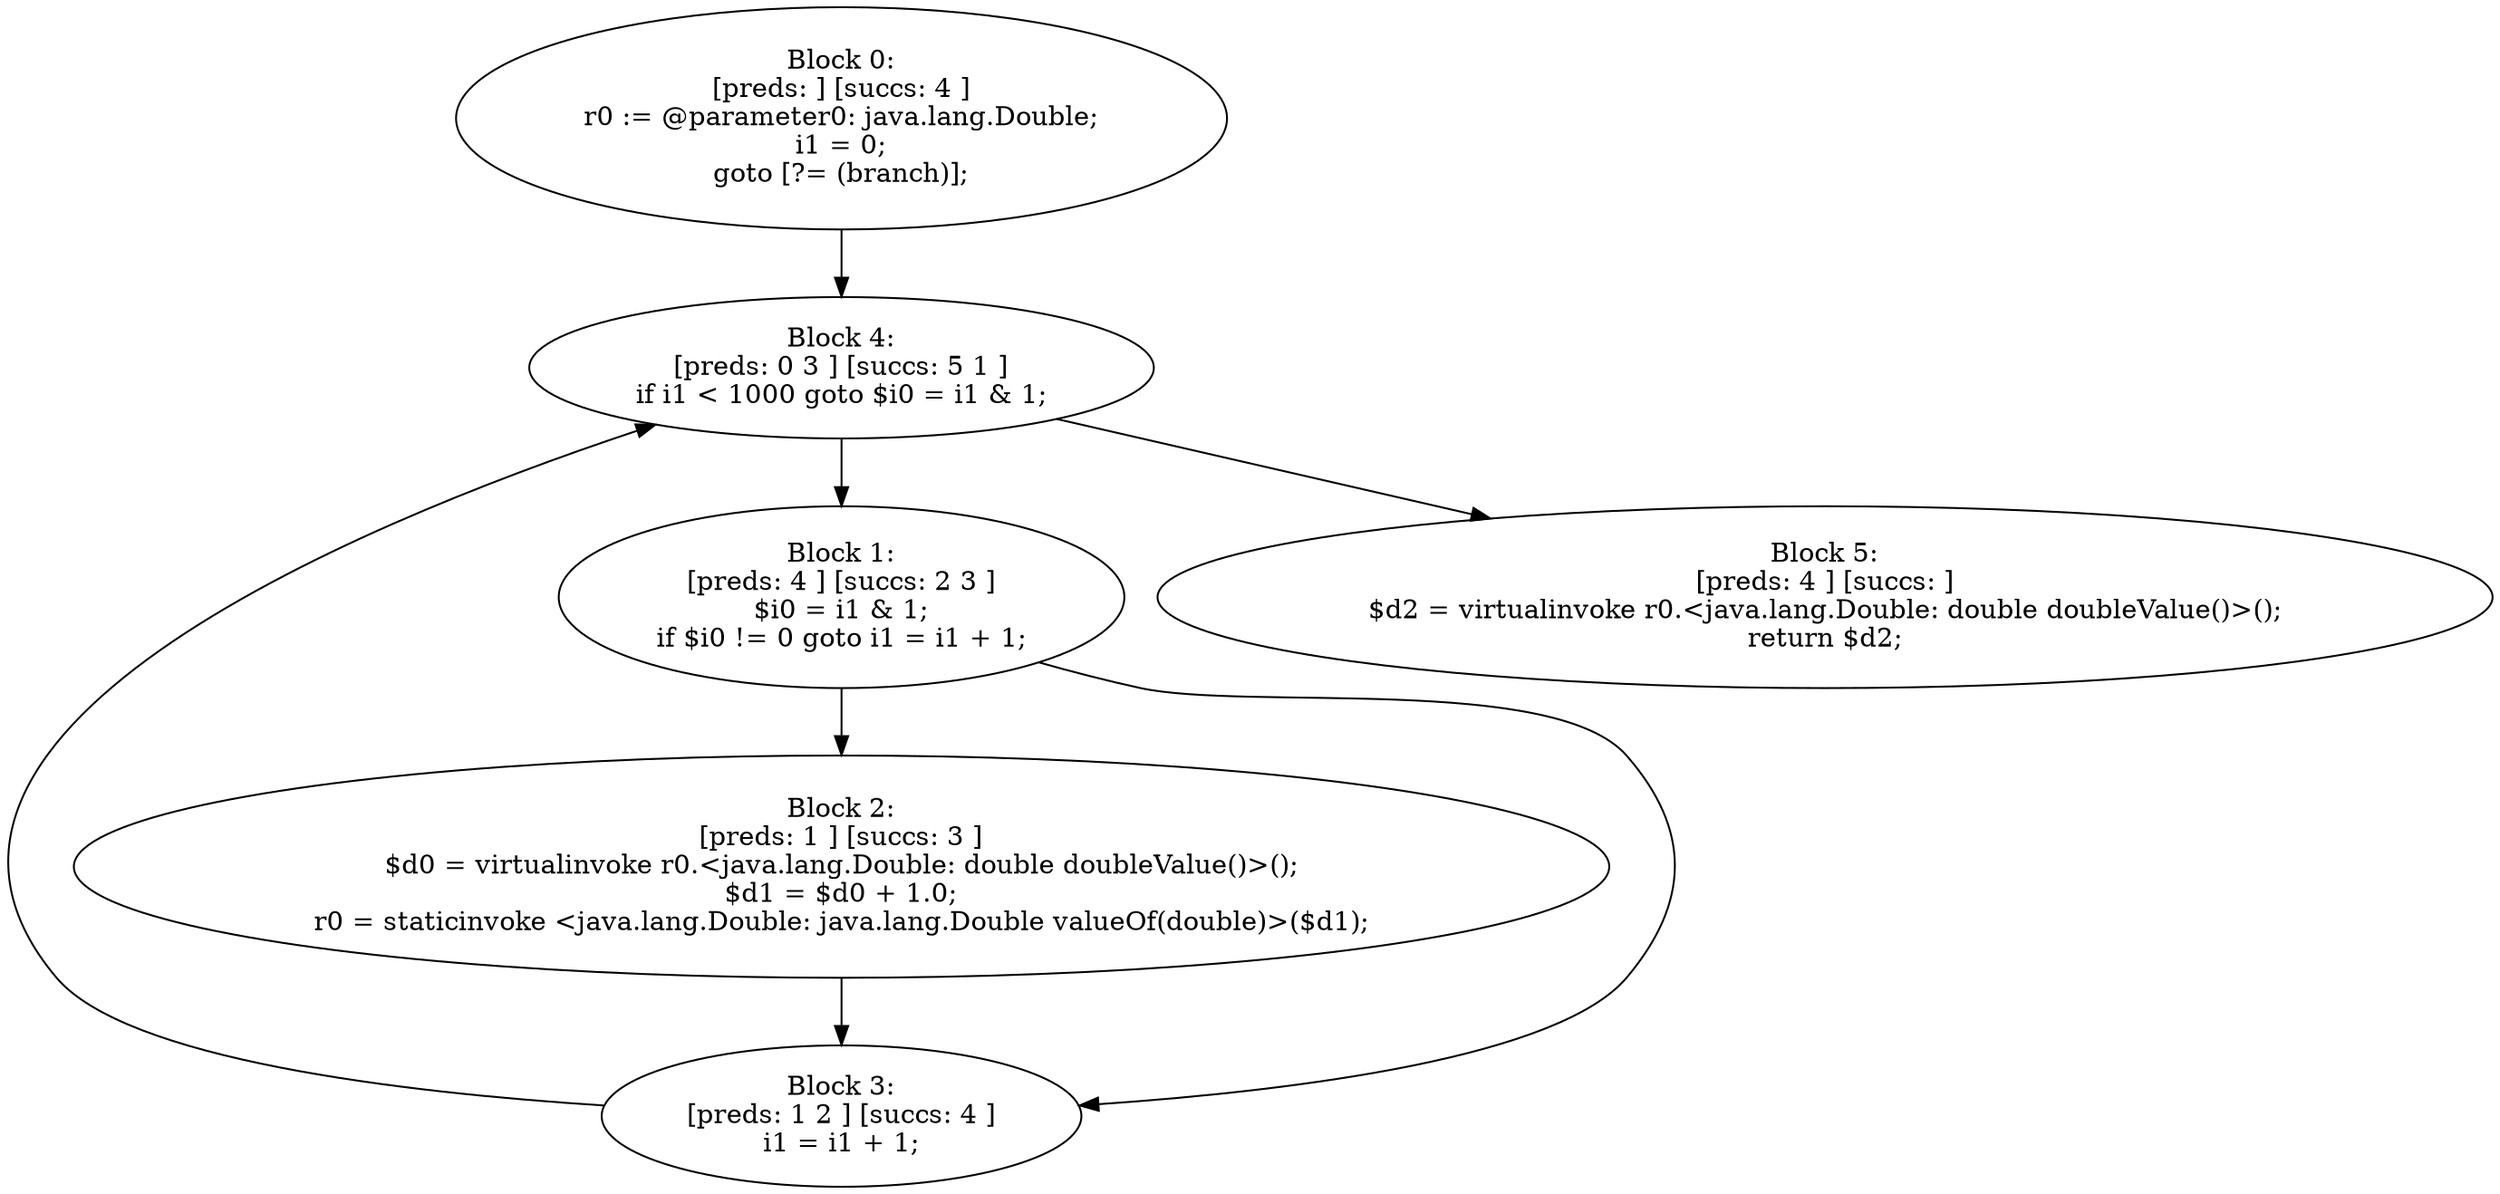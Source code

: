 digraph "unitGraph" {
    "Block 0:
[preds: ] [succs: 4 ]
r0 := @parameter0: java.lang.Double;
i1 = 0;
goto [?= (branch)];
"
    "Block 1:
[preds: 4 ] [succs: 2 3 ]
$i0 = i1 & 1;
if $i0 != 0 goto i1 = i1 + 1;
"
    "Block 2:
[preds: 1 ] [succs: 3 ]
$d0 = virtualinvoke r0.<java.lang.Double: double doubleValue()>();
$d1 = $d0 + 1.0;
r0 = staticinvoke <java.lang.Double: java.lang.Double valueOf(double)>($d1);
"
    "Block 3:
[preds: 1 2 ] [succs: 4 ]
i1 = i1 + 1;
"
    "Block 4:
[preds: 0 3 ] [succs: 5 1 ]
if i1 < 1000 goto $i0 = i1 & 1;
"
    "Block 5:
[preds: 4 ] [succs: ]
$d2 = virtualinvoke r0.<java.lang.Double: double doubleValue()>();
return $d2;
"
    "Block 0:
[preds: ] [succs: 4 ]
r0 := @parameter0: java.lang.Double;
i1 = 0;
goto [?= (branch)];
"->"Block 4:
[preds: 0 3 ] [succs: 5 1 ]
if i1 < 1000 goto $i0 = i1 & 1;
";
    "Block 1:
[preds: 4 ] [succs: 2 3 ]
$i0 = i1 & 1;
if $i0 != 0 goto i1 = i1 + 1;
"->"Block 2:
[preds: 1 ] [succs: 3 ]
$d0 = virtualinvoke r0.<java.lang.Double: double doubleValue()>();
$d1 = $d0 + 1.0;
r0 = staticinvoke <java.lang.Double: java.lang.Double valueOf(double)>($d1);
";
    "Block 1:
[preds: 4 ] [succs: 2 3 ]
$i0 = i1 & 1;
if $i0 != 0 goto i1 = i1 + 1;
"->"Block 3:
[preds: 1 2 ] [succs: 4 ]
i1 = i1 + 1;
";
    "Block 2:
[preds: 1 ] [succs: 3 ]
$d0 = virtualinvoke r0.<java.lang.Double: double doubleValue()>();
$d1 = $d0 + 1.0;
r0 = staticinvoke <java.lang.Double: java.lang.Double valueOf(double)>($d1);
"->"Block 3:
[preds: 1 2 ] [succs: 4 ]
i1 = i1 + 1;
";
    "Block 3:
[preds: 1 2 ] [succs: 4 ]
i1 = i1 + 1;
"->"Block 4:
[preds: 0 3 ] [succs: 5 1 ]
if i1 < 1000 goto $i0 = i1 & 1;
";
    "Block 4:
[preds: 0 3 ] [succs: 5 1 ]
if i1 < 1000 goto $i0 = i1 & 1;
"->"Block 5:
[preds: 4 ] [succs: ]
$d2 = virtualinvoke r0.<java.lang.Double: double doubleValue()>();
return $d2;
";
    "Block 4:
[preds: 0 3 ] [succs: 5 1 ]
if i1 < 1000 goto $i0 = i1 & 1;
"->"Block 1:
[preds: 4 ] [succs: 2 3 ]
$i0 = i1 & 1;
if $i0 != 0 goto i1 = i1 + 1;
";
}
